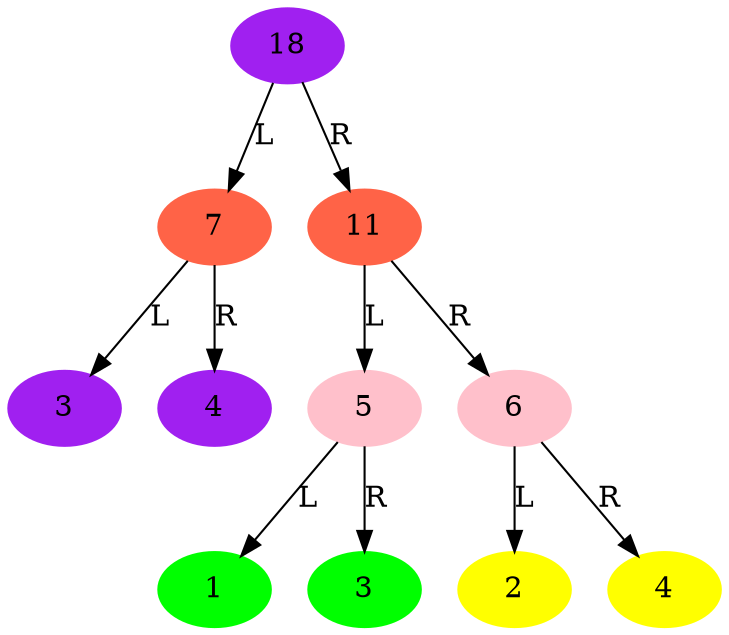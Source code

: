 // Binary Tree
digraph {
	"4db93468-a1aa-11eb-b4b0-1e00da1ed869" [label=18 color=purple style=filled]
	"4db93724-a1aa-11eb-b4b0-1e00da1ed869" [label=7 color=tomato style=filled]
	"4db93468-a1aa-11eb-b4b0-1e00da1ed869" -> "4db93724-a1aa-11eb-b4b0-1e00da1ed869" [label=L]
	"4db9383c-a1aa-11eb-b4b0-1e00da1ed869" [label=3 color=purple style=filled]
	"4db93724-a1aa-11eb-b4b0-1e00da1ed869" -> "4db9383c-a1aa-11eb-b4b0-1e00da1ed869" [label=L]
	"4db9390e-a1aa-11eb-b4b0-1e00da1ed869" [label=4 color=purple style=filled]
	"4db93724-a1aa-11eb-b4b0-1e00da1ed869" -> "4db9390e-a1aa-11eb-b4b0-1e00da1ed869" [label=R]
	"4db939d6-a1aa-11eb-b4b0-1e00da1ed869" [label=11 color=tomato style=filled]
	"4db93468-a1aa-11eb-b4b0-1e00da1ed869" -> "4db939d6-a1aa-11eb-b4b0-1e00da1ed869" [label=R]
	"4db93a94-a1aa-11eb-b4b0-1e00da1ed869" [label=5 color=pink style=filled]
	"4db939d6-a1aa-11eb-b4b0-1e00da1ed869" -> "4db93a94-a1aa-11eb-b4b0-1e00da1ed869" [label=L]
	"4db93b48-a1aa-11eb-b4b0-1e00da1ed869" [label=1 color=green style=filled]
	"4db93a94-a1aa-11eb-b4b0-1e00da1ed869" -> "4db93b48-a1aa-11eb-b4b0-1e00da1ed869" [label=L]
	"4db93bfc-a1aa-11eb-b4b0-1e00da1ed869" [label=3 color=green style=filled]
	"4db93a94-a1aa-11eb-b4b0-1e00da1ed869" -> "4db93bfc-a1aa-11eb-b4b0-1e00da1ed869" [label=R]
	"4db93cb0-a1aa-11eb-b4b0-1e00da1ed869" [label=6 color=pink style=filled]
	"4db939d6-a1aa-11eb-b4b0-1e00da1ed869" -> "4db93cb0-a1aa-11eb-b4b0-1e00da1ed869" [label=R]
	"4db93d64-a1aa-11eb-b4b0-1e00da1ed869" [label=2 color=yellow style=filled]
	"4db93cb0-a1aa-11eb-b4b0-1e00da1ed869" -> "4db93d64-a1aa-11eb-b4b0-1e00da1ed869" [label=L]
	"4db93e22-a1aa-11eb-b4b0-1e00da1ed869" [label=4 color=yellow style=filled]
	"4db93cb0-a1aa-11eb-b4b0-1e00da1ed869" -> "4db93e22-a1aa-11eb-b4b0-1e00da1ed869" [label=R]
}
